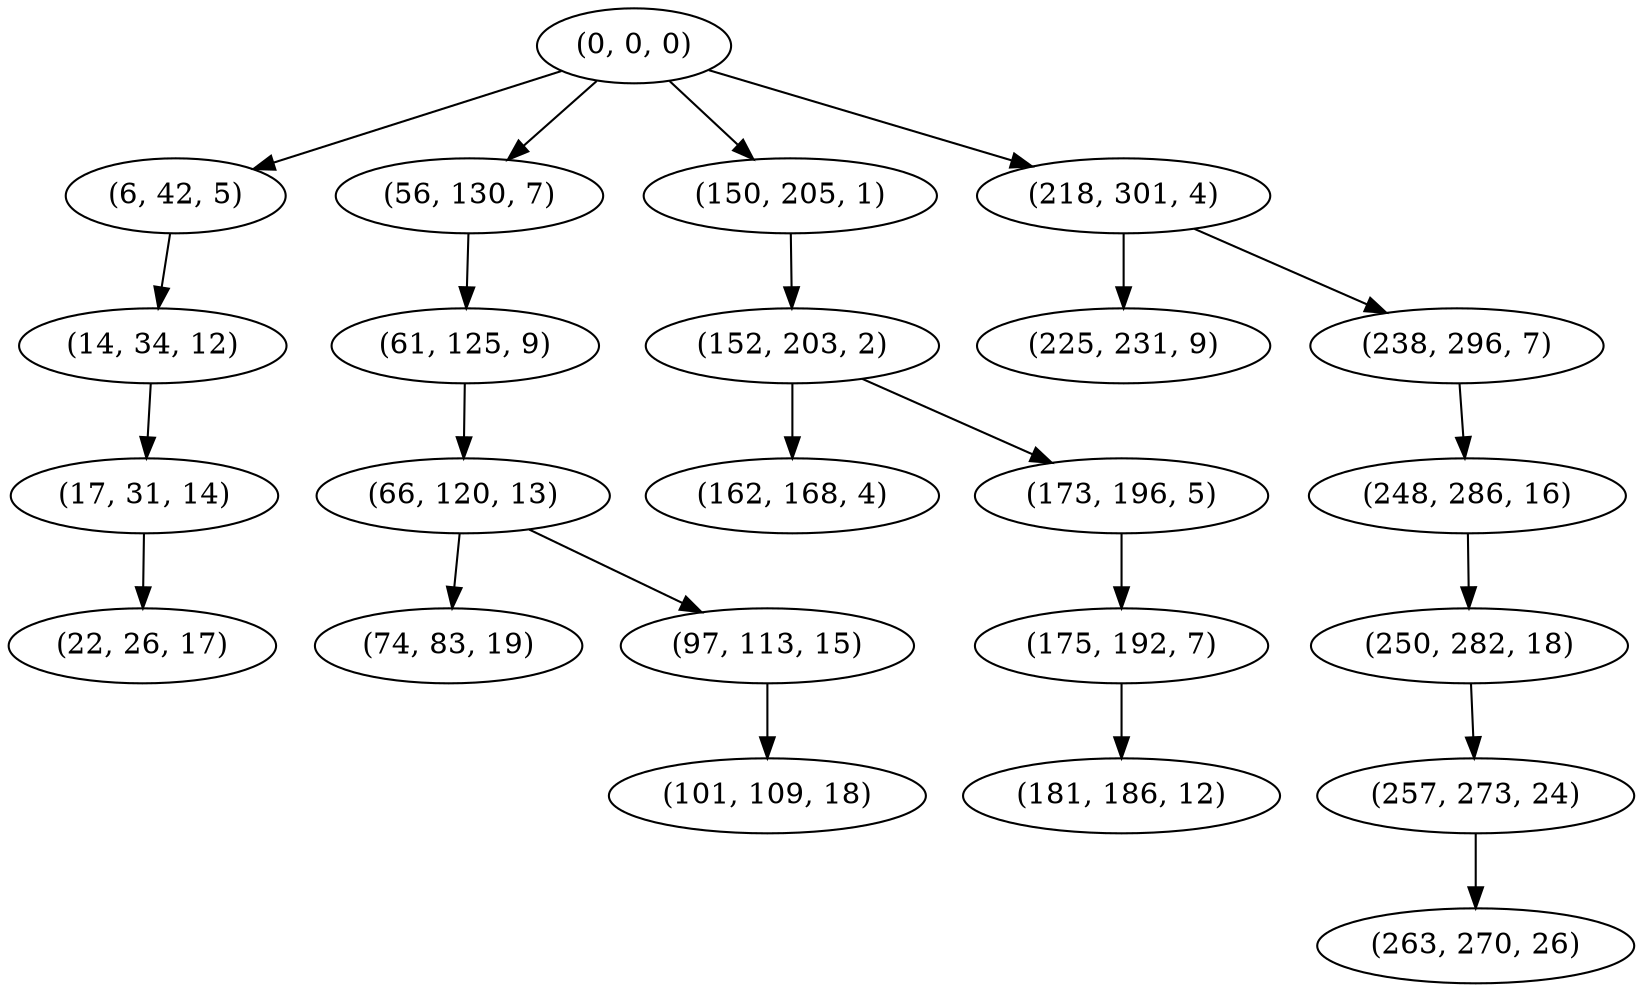 digraph tree {
    "(0, 0, 0)";
    "(6, 42, 5)";
    "(14, 34, 12)";
    "(17, 31, 14)";
    "(22, 26, 17)";
    "(56, 130, 7)";
    "(61, 125, 9)";
    "(66, 120, 13)";
    "(74, 83, 19)";
    "(97, 113, 15)";
    "(101, 109, 18)";
    "(150, 205, 1)";
    "(152, 203, 2)";
    "(162, 168, 4)";
    "(173, 196, 5)";
    "(175, 192, 7)";
    "(181, 186, 12)";
    "(218, 301, 4)";
    "(225, 231, 9)";
    "(238, 296, 7)";
    "(248, 286, 16)";
    "(250, 282, 18)";
    "(257, 273, 24)";
    "(263, 270, 26)";
    "(0, 0, 0)" -> "(6, 42, 5)";
    "(0, 0, 0)" -> "(56, 130, 7)";
    "(0, 0, 0)" -> "(150, 205, 1)";
    "(0, 0, 0)" -> "(218, 301, 4)";
    "(6, 42, 5)" -> "(14, 34, 12)";
    "(14, 34, 12)" -> "(17, 31, 14)";
    "(17, 31, 14)" -> "(22, 26, 17)";
    "(56, 130, 7)" -> "(61, 125, 9)";
    "(61, 125, 9)" -> "(66, 120, 13)";
    "(66, 120, 13)" -> "(74, 83, 19)";
    "(66, 120, 13)" -> "(97, 113, 15)";
    "(97, 113, 15)" -> "(101, 109, 18)";
    "(150, 205, 1)" -> "(152, 203, 2)";
    "(152, 203, 2)" -> "(162, 168, 4)";
    "(152, 203, 2)" -> "(173, 196, 5)";
    "(173, 196, 5)" -> "(175, 192, 7)";
    "(175, 192, 7)" -> "(181, 186, 12)";
    "(218, 301, 4)" -> "(225, 231, 9)";
    "(218, 301, 4)" -> "(238, 296, 7)";
    "(238, 296, 7)" -> "(248, 286, 16)";
    "(248, 286, 16)" -> "(250, 282, 18)";
    "(250, 282, 18)" -> "(257, 273, 24)";
    "(257, 273, 24)" -> "(263, 270, 26)";
}
